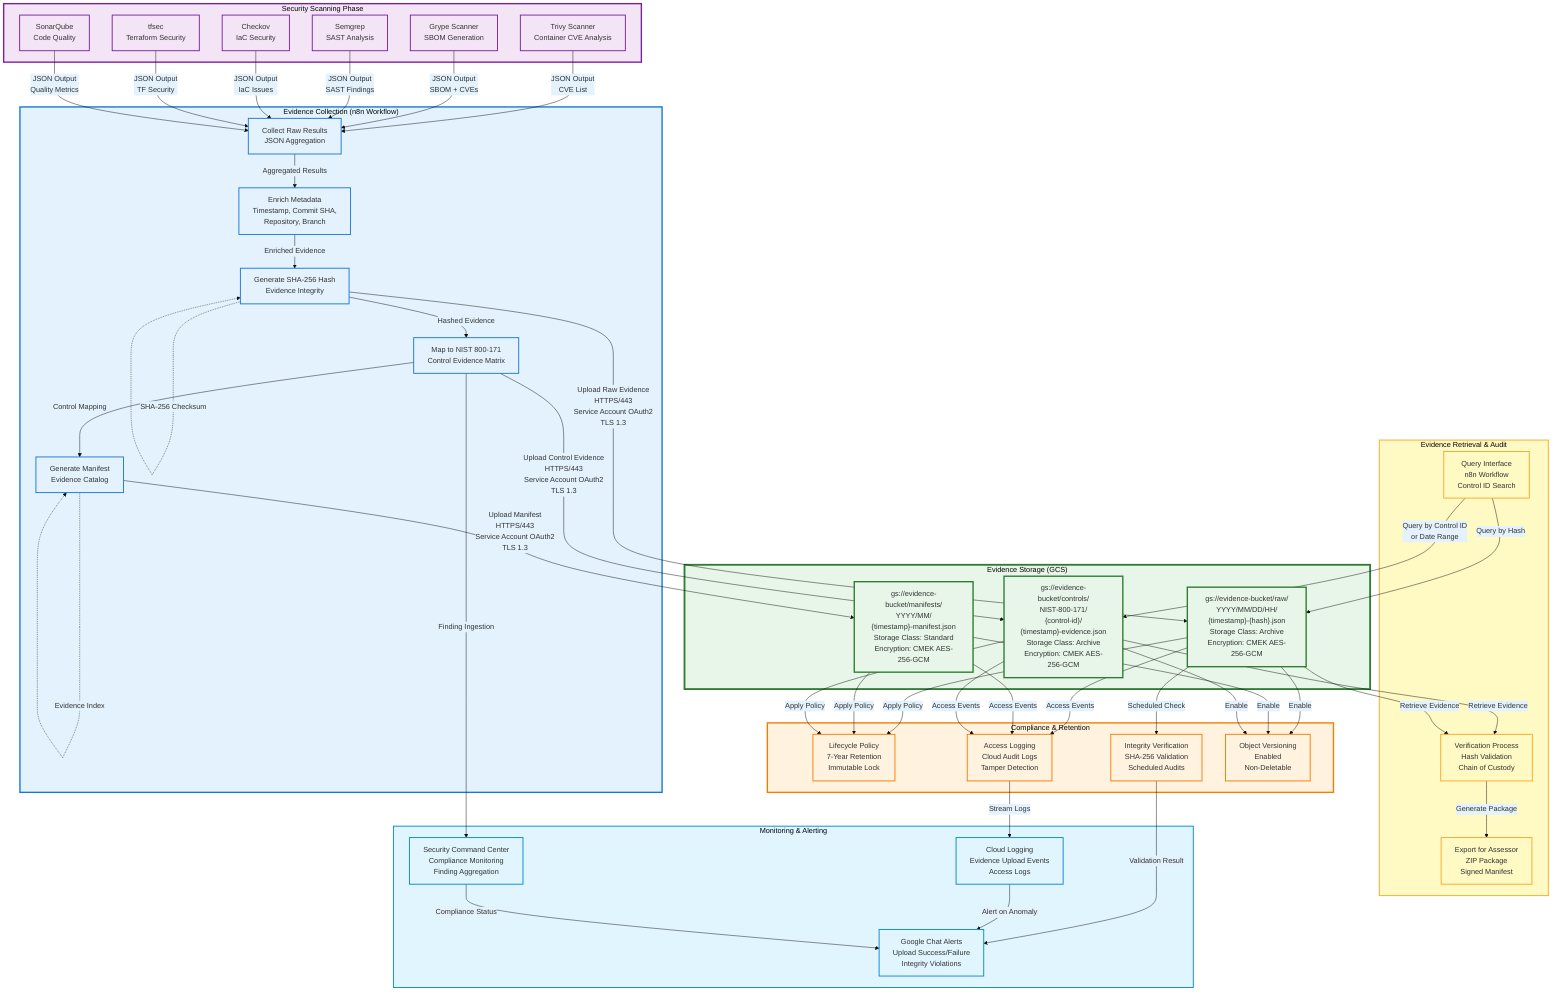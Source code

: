 %%{init: {'theme':'base', 'themeVariables': { 'primaryColor':'#e8f5e9','secondaryColor':'#e3f2fd'}}}%%

graph TB
    subgraph SCANNING["Security Scanning Phase"]
        style SCANNING fill:#f3e5f5,stroke:#7b1fa2,stroke-width:3px
        TRIVY_SCAN["Trivy Scanner<br/>Container CVE Analysis"]
        GRYPE_SCAN["Grype Scanner<br/>SBOM Generation"]
        SEMGREP_SCAN["Semgrep<br/>SAST Analysis"]
        CHECKOV_SCAN["Checkov<br/>IaC Security"]
        TFSEC_SCAN["tfsec<br/>Terraform Security"]
        SONAR_SCAN["SonarQube<br/>Code Quality"]
    end

    subgraph COLLECTION["Evidence Collection (n8n Workflow)"]
        style COLLECTION fill:#e3f2fd,stroke:#1976d2,stroke-width:3px
        COLLECT["Collect Raw Results<br/>JSON Aggregation"]
        ENRICH["Enrich Metadata<br/>Timestamp, Commit SHA,<br/>Repository, Branch"]
        HASH["Generate SHA-256 Hash<br/>Evidence Integrity"]
        MAP_CONTROLS["Map to NIST 800-171<br/>Control Evidence Matrix"]
        MANIFEST["Generate Manifest<br/>Evidence Catalog"]
    end

    subgraph STORAGE["Evidence Storage (GCS)"]
        style STORAGE fill:#e8f5e9,stroke:#2e7d32,stroke-width:4px
        GCS_RAW["gs://evidence-bucket/raw/<br/>YYYY/MM/DD/HH/<br/>{timestamp}-{hash}.json<br/>Storage Class: Archive<br/>Encryption: CMEK AES-256-GCM"]
        GCS_MANIFEST["gs://evidence-bucket/manifests/<br/>YYYY/MM/<br/>{timestamp}-manifest.json<br/>Storage Class: Standard<br/>Encryption: CMEK AES-256-GCM"]
        GCS_CONTROLS["gs://evidence-bucket/controls/<br/>NIST-800-171/<br/>{control-id}/<br/>{timestamp}-evidence.json<br/>Storage Class: Archive<br/>Encryption: CMEK AES-256-GCM"]
    end

    subgraph COMPLIANCE["Compliance & Retention"]
        style COMPLIANCE fill:#fff3e0,stroke:#f57c00,stroke-width:3px
        RETENTION["Lifecycle Policy<br/>7-Year Retention<br/>Immutable Lock"]
        INTEGRITY["Integrity Verification<br/>SHA-256 Validation<br/>Scheduled Audits"]
        ACCESS_LOG["Access Logging<br/>Cloud Audit Logs<br/>Tamper Detection"]
        VERSIONING["Object Versioning<br/>Enabled<br/>Non-Deletable"]
    end

    subgraph RETRIEVAL["Evidence Retrieval & Audit"]
        style RETRIEVAL fill:#fff9c4,stroke:#f9a825,stroke-width:2px
        QUERY["Query Interface<br/>n8n Workflow<br/>Control ID Search"]
        VERIFY["Verification Process<br/>Hash Validation<br/>Chain of Custody"]
        EXPORT["Export for Assessor<br/>ZIP Package<br/>Signed Manifest"]
    end

    subgraph MONITORING["Monitoring & Alerting"]
        style MONITORING fill:#e1f5fe,stroke:#0288d1,stroke-width:2px
        CLOUD_LOG["Cloud Logging<br/>Evidence Upload Events<br/>Access Logs"]
        ALERT["Google Chat Alerts<br/>Upload Success/Failure<br/>Integrity Violations"]
        SCC["Security Command Center<br/>Compliance Monitoring<br/>Finding Aggregation"]
    end

    %% Scanning to Collection
    TRIVY_SCAN -->|"JSON Output<br/>CVE List"| COLLECT
    GRYPE_SCAN -->|"JSON Output<br/>SBOM + CVEs"| COLLECT
    SEMGREP_SCAN -->|"JSON Output<br/>SAST Findings"| COLLECT
    CHECKOV_SCAN -->|"JSON Output<br/>IaC Issues"| COLLECT
    TFSEC_SCAN -->|"JSON Output<br/>TF Security"| COLLECT
    SONAR_SCAN -->|"JSON Output<br/>Quality Metrics"| COLLECT

    %% Collection Pipeline
    COLLECT -->|"Aggregated Results"| ENRICH
    ENRICH -->|"Enriched Evidence"| HASH
    HASH -->|"Hashed Evidence"| MAP_CONTROLS
    MAP_CONTROLS -->|"Control Mapping"| MANIFEST

    %% Storage Operations
    HASH -->|"Upload Raw Evidence<br/>HTTPS/443<br/>Service Account OAuth2<br/>TLS 1.3"| GCS_RAW
    MANIFEST -->|"Upload Manifest<br/>HTTPS/443<br/>Service Account OAuth2<br/>TLS 1.3"| GCS_MANIFEST
    MAP_CONTROLS -->|"Upload Control Evidence<br/>HTTPS/443<br/>Service Account OAuth2<br/>TLS 1.3"| GCS_CONTROLS

    %% Compliance Enforcement
    GCS_RAW -->|"Apply Policy"| RETENTION
    GCS_MANIFEST -->|"Apply Policy"| RETENTION
    GCS_CONTROLS -->|"Apply Policy"| RETENTION

    GCS_RAW -->|"Enable"| VERSIONING
    GCS_MANIFEST -->|"Enable"| VERSIONING
    GCS_CONTROLS -->|"Enable"| VERSIONING

    GCS_RAW -->|"Scheduled Check"| INTEGRITY
    INTEGRITY -->|"Validation Result"| ALERT

    %% Retrieval Process
    QUERY -->|"Query by Control ID<br/>or Date Range"| GCS_CONTROLS
    QUERY -->|"Query by Hash"| GCS_RAW
    GCS_CONTROLS -->|"Retrieve Evidence"| VERIFY
    GCS_RAW -->|"Retrieve Evidence"| VERIFY
    VERIFY -->|"Generate Package"| EXPORT

    %% Monitoring Integration
    GCS_RAW -->|"Access Events"| ACCESS_LOG
    GCS_MANIFEST -->|"Access Events"| ACCESS_LOG
    GCS_CONTROLS -->|"Access Events"| ACCESS_LOG

    ACCESS_LOG -->|"Stream Logs"| CLOUD_LOG
    CLOUD_LOG -->|"Alert on Anomaly"| ALERT

    MAP_CONTROLS -->|"Finding Ingestion"| SCC
    SCC -->|"Compliance Status"| ALERT

    %% Evidence Flow Annotations
    HASH -.->|"SHA-256 Checksum"| HASH
    MANIFEST -.->|"Evidence Index"| MANIFEST

    %% Styling
    classDef scan fill:#f3e5f5,stroke:#7b1fa2,stroke-width:2px
    classDef collect fill:#e3f2fd,stroke:#1976d2,stroke-width:2px
    classDef store fill:#e8f5e9,stroke:#2e7d32,stroke-width:3px
    classDef comply fill:#fff3e0,stroke:#f57c00,stroke-width:2px
    classDef retrieve fill:#fff9c4,stroke:#f9a825,stroke-width:2px
    classDef monitor fill:#e1f5fe,stroke:#0288d1,stroke-width:2px

    class TRIVY_SCAN,GRYPE_SCAN,SEMGREP_SCAN,CHECKOV_SCAN,TFSEC_SCAN,SONAR_SCAN scan
    class COLLECT,ENRICH,HASH,MAP_CONTROLS,MANIFEST collect
    class GCS_RAW,GCS_MANIFEST,GCS_CONTROLS store
    class RETENTION,INTEGRITY,ACCESS_LOG,VERSIONING comply
    class QUERY,VERIFY,EXPORT retrieve
    class CLOUD_LOG,ALERT,SCC monitor